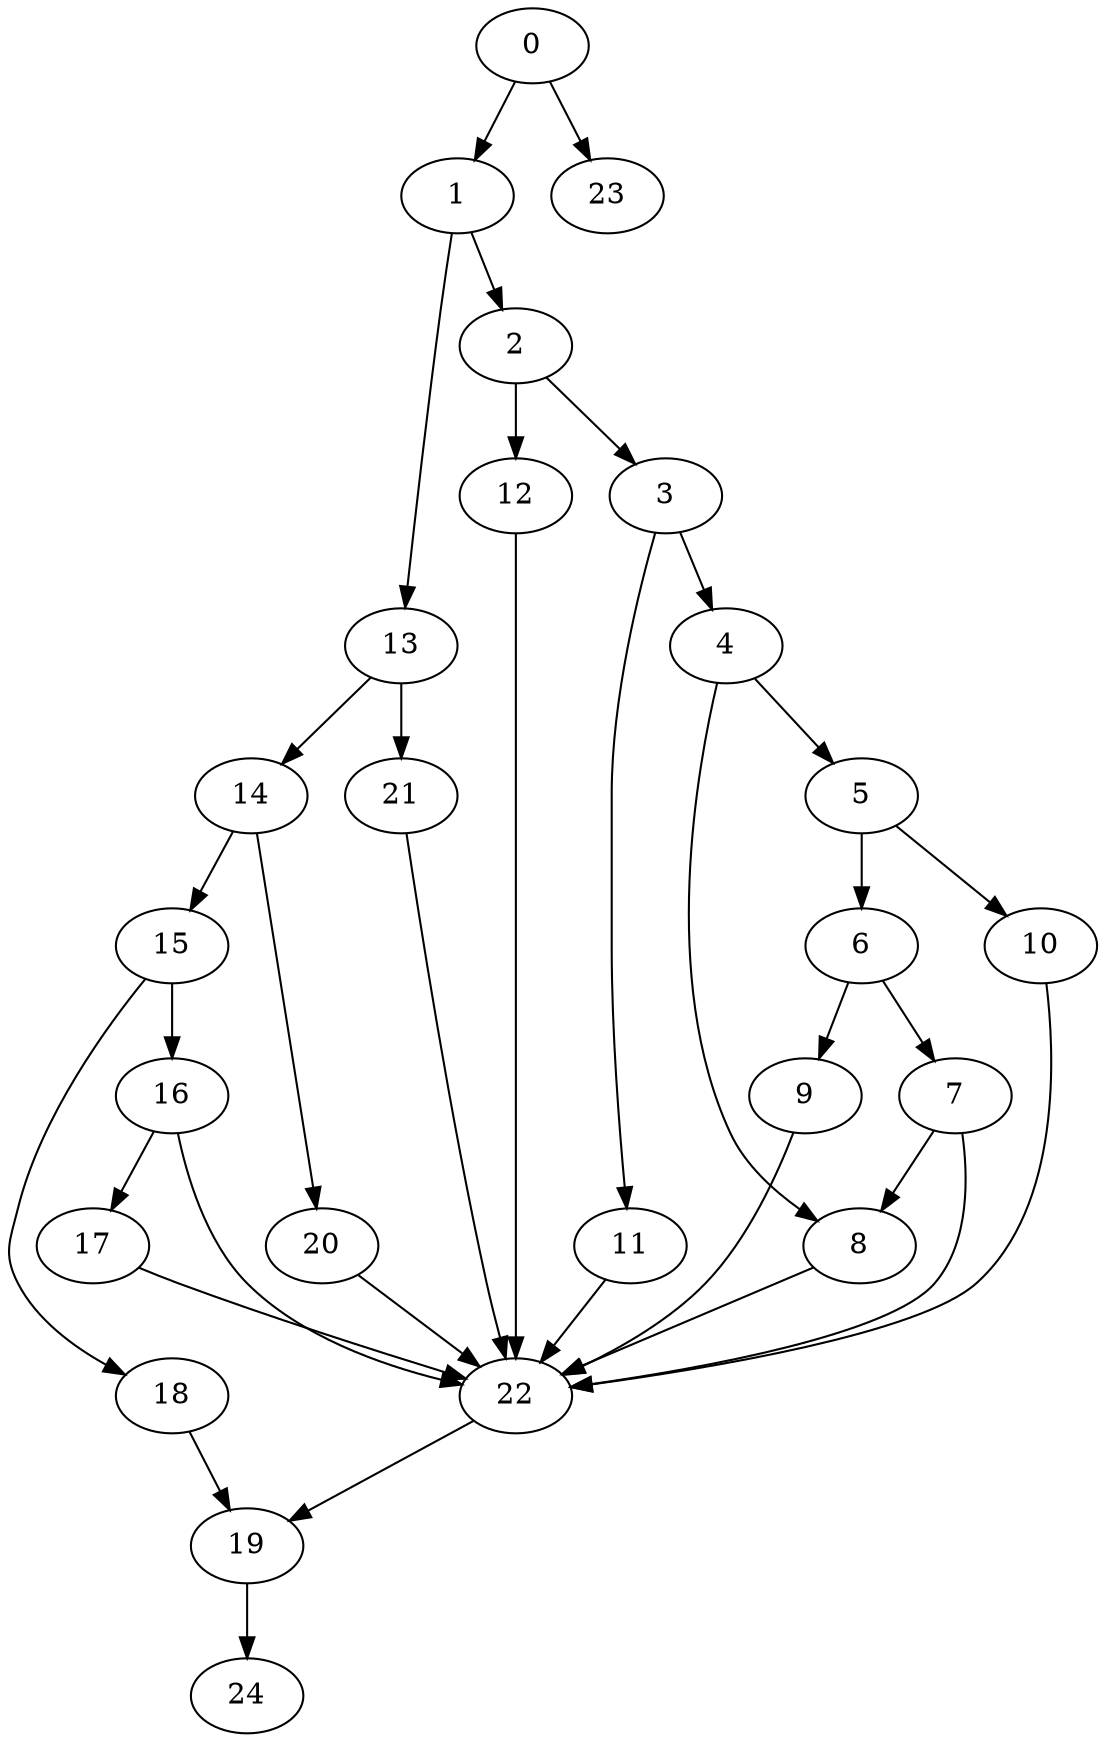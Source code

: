 digraph {
	0
	1
	2
	3
	4
	5
	6
	7
	8
	9
	10
	11
	12
	13
	14
	15
	16
	17
	18
	19
	20
	21
	22
	23
	24
	14 -> 15
	16 -> 17
	0 -> 23
	1 -> 2
	3 -> 4
	4 -> 5
	13 -> 21
	2 -> 12
	13 -> 14
	15 -> 16
	4 -> 8
	7 -> 8
	18 -> 19
	22 -> 19
	14 -> 20
	8 -> 22
	10 -> 22
	11 -> 22
	16 -> 22
	17 -> 22
	20 -> 22
	21 -> 22
	7 -> 22
	12 -> 22
	9 -> 22
	0 -> 1
	2 -> 3
	5 -> 6
	5 -> 10
	3 -> 11
	1 -> 13
	15 -> 18
	19 -> 24
	6 -> 7
	6 -> 9
}
